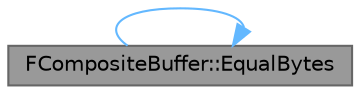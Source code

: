 digraph "FCompositeBuffer::EqualBytes"
{
 // INTERACTIVE_SVG=YES
 // LATEX_PDF_SIZE
  bgcolor="transparent";
  edge [fontname=Helvetica,fontsize=10,labelfontname=Helvetica,labelfontsize=10];
  node [fontname=Helvetica,fontsize=10,shape=box,height=0.2,width=0.4];
  rankdir="RL";
  Node1 [id="Node000001",label="FCompositeBuffer::EqualBytes",height=0.2,width=0.4,color="gray40", fillcolor="grey60", style="filled", fontcolor="black",tooltip="Returns true if the bytes of this buffer are equal to the bytes of the other buffer."];
  Node1 -> Node1 [id="edge1_Node000001_Node000001",dir="back",color="steelblue1",style="solid",tooltip=" "];
}
